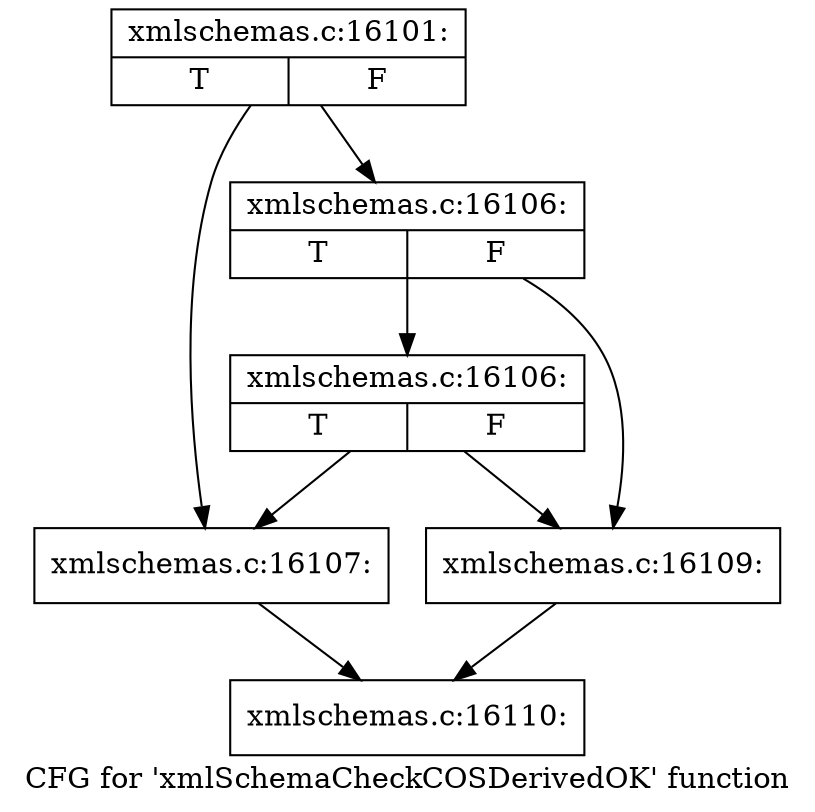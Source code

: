 digraph "CFG for 'xmlSchemaCheckCOSDerivedOK' function" {
	label="CFG for 'xmlSchemaCheckCOSDerivedOK' function";

	Node0x53190a0 [shape=record,label="{xmlschemas.c:16101:|{<s0>T|<s1>F}}"];
	Node0x53190a0 -> Node0x531c960;
	Node0x53190a0 -> Node0x531ca50;
	Node0x531ca50 [shape=record,label="{xmlschemas.c:16106:|{<s0>T|<s1>F}}"];
	Node0x531ca50 -> Node0x531cda0;
	Node0x531ca50 -> Node0x531ca00;
	Node0x531cda0 [shape=record,label="{xmlschemas.c:16106:|{<s0>T|<s1>F}}"];
	Node0x531cda0 -> Node0x531c960;
	Node0x531cda0 -> Node0x531ca00;
	Node0x531c960 [shape=record,label="{xmlschemas.c:16107:}"];
	Node0x531c960 -> Node0x531bc80;
	Node0x531ca00 [shape=record,label="{xmlschemas.c:16109:}"];
	Node0x531ca00 -> Node0x531bc80;
	Node0x531bc80 [shape=record,label="{xmlschemas.c:16110:}"];
}
